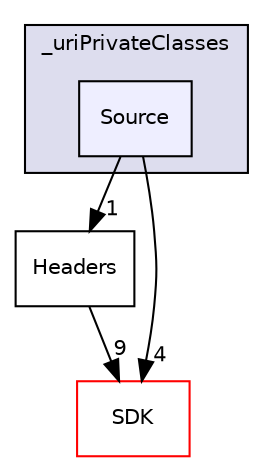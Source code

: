 digraph "Source" {
  compound=true
  node [ fontsize="10", fontname="Helvetica"];
  edge [ labelfontsize="10", labelfontname="Helvetica"];
  subgraph clusterdir_5265caff195cc8a0352ba37c3aeb5be2 {
    graph [ bgcolor="#ddddee", pencolor="black", label="_uriPrivateClasses" fontname="Helvetica", fontsize="10", URL="dir_5265caff195cc8a0352ba37c3aeb5be2.html"]
  dir_c5cd2ce1a24375b24118c475bba55dda [shape=box, label="Source", style="filled", fillcolor="#eeeeff", pencolor="black", URL="dir_c5cd2ce1a24375b24118c475bba55dda.html"];
  }
  dir_d3db563b4405f3792e6c256b7a5eac3a [shape=box label="Headers" URL="dir_d3db563b4405f3792e6c256b7a5eac3a.html"];
  dir_ca6309d378ceffb9970caf11a0592736 [shape=box label="SDK" fillcolor="white" style="filled" color="red" URL="dir_ca6309d378ceffb9970caf11a0592736.html"];
  dir_d3db563b4405f3792e6c256b7a5eac3a->dir_ca6309d378ceffb9970caf11a0592736 [headlabel="9", labeldistance=1.5 headhref="dir_000005_000007.html"];
  dir_c5cd2ce1a24375b24118c475bba55dda->dir_d3db563b4405f3792e6c256b7a5eac3a [headlabel="1", labeldistance=1.5 headhref="dir_000004_000005.html"];
  dir_c5cd2ce1a24375b24118c475bba55dda->dir_ca6309d378ceffb9970caf11a0592736 [headlabel="4", labeldistance=1.5 headhref="dir_000004_000007.html"];
}
